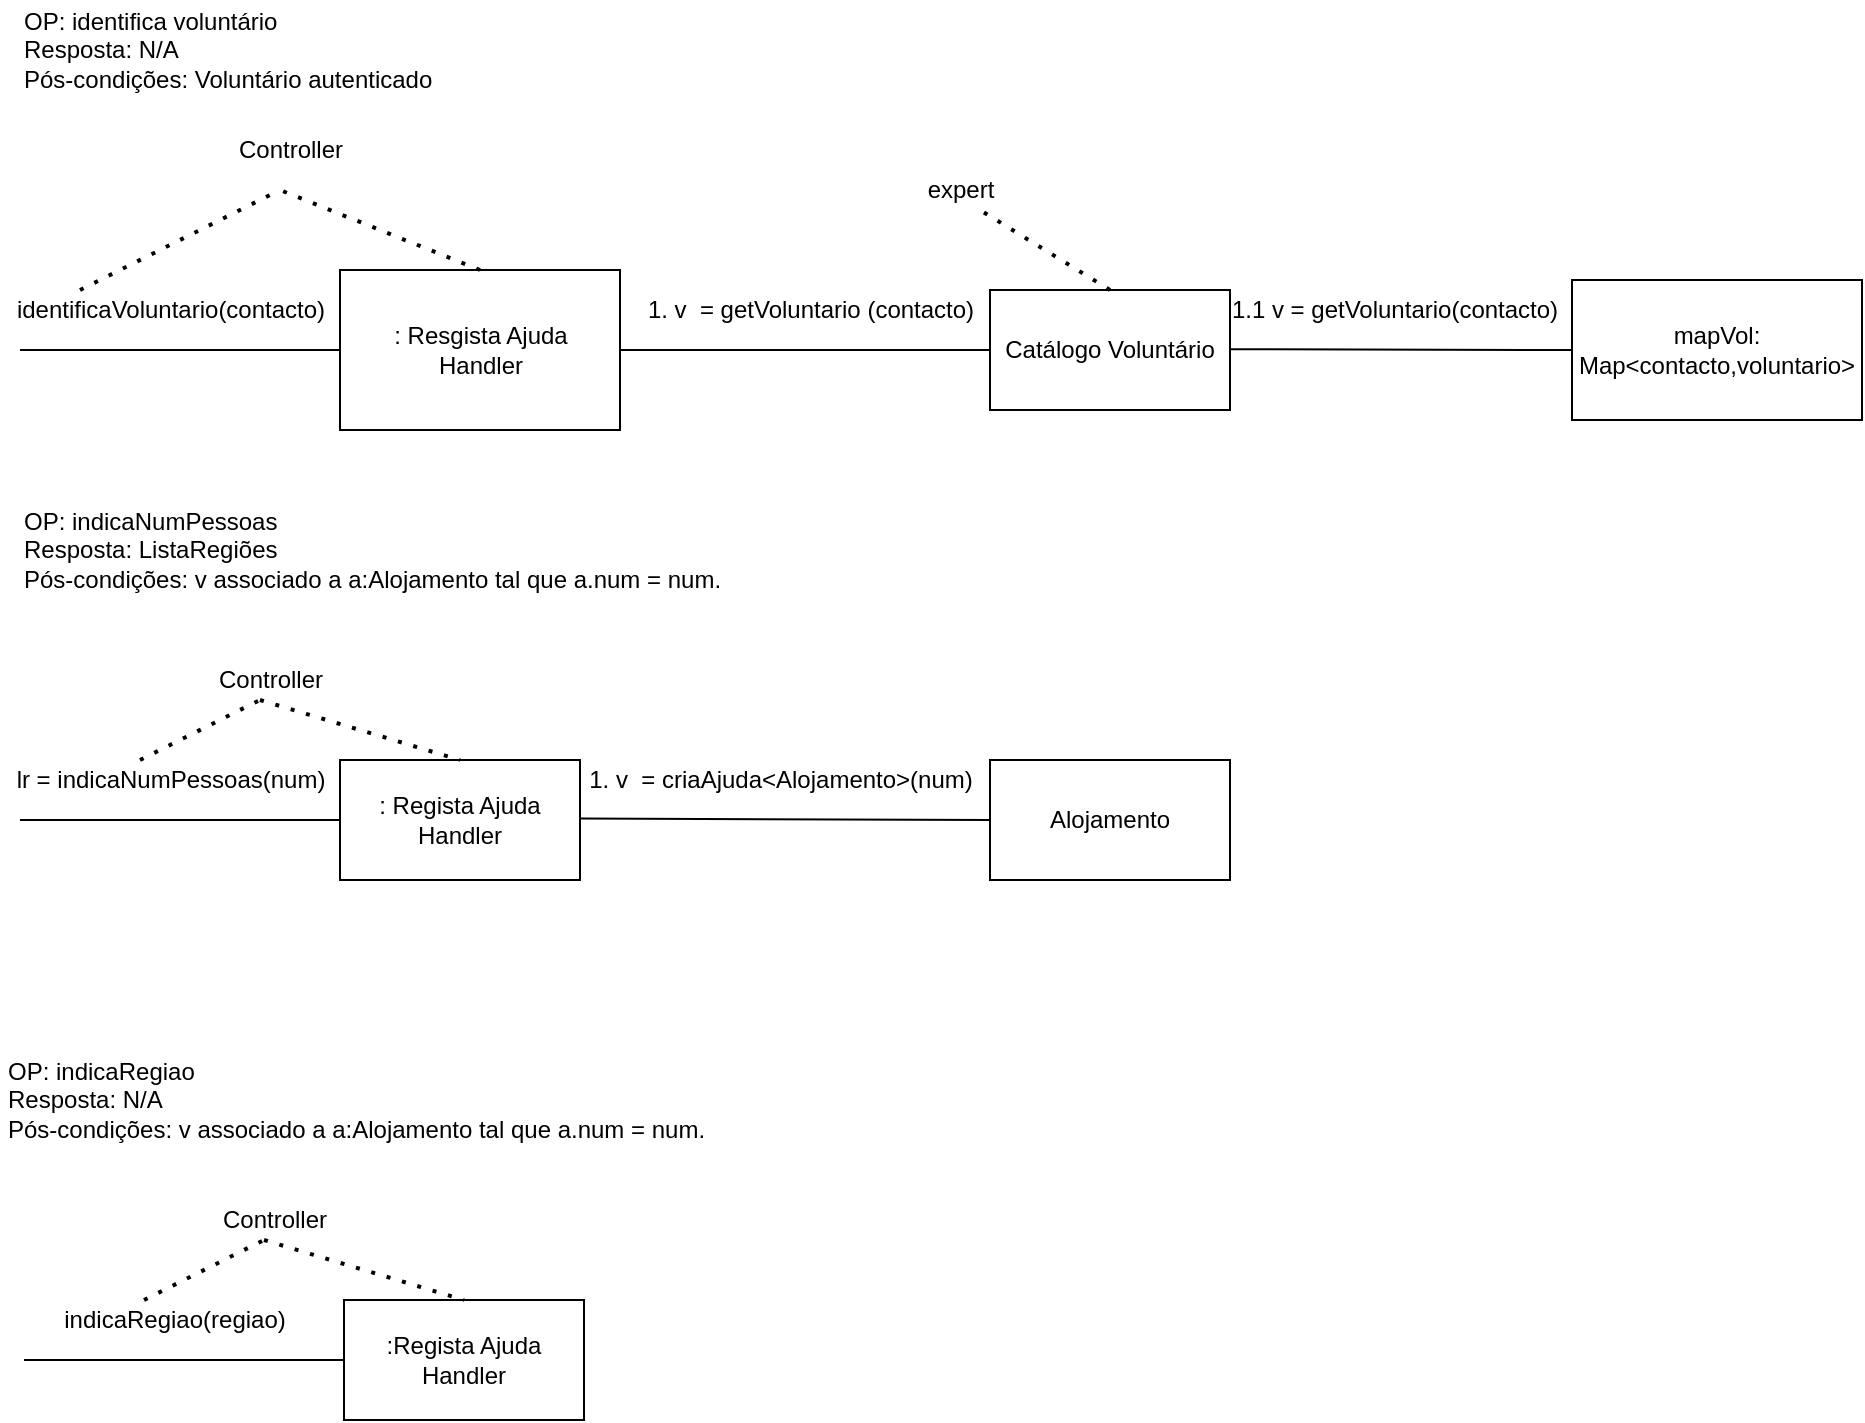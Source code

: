 <mxfile>
    <diagram id="OYfk0WZI_6KF0y1g5S_y" name="Page-1">
        <mxGraphModel dx="1084" dy="616" grid="1" gridSize="10" guides="1" tooltips="1" connect="1" arrows="1" fold="1" page="1" pageScale="1" pageWidth="1654" pageHeight="1169" math="0" shadow="0">
            <root>
                <mxCell id="0"/>
                <mxCell id="1" parent="0"/>
                <mxCell id="ihmi3CmrBaso4x8rtIR5-3" value="OP: identifica voluntário&lt;br&gt;Resposta: N/A&lt;br&gt;Pós-condições: Voluntário autenticado" style="text;html=1;align=left;verticalAlign=middle;resizable=0;points=[];autosize=1;strokeColor=none;fillColor=none;" vertex="1" parent="1">
                    <mxGeometry x="10" y="10" width="220" height="50" as="geometry"/>
                </mxCell>
                <mxCell id="ihmi3CmrBaso4x8rtIR5-4" value="identificaVoluntario(contacto)" style="text;html=1;align=center;verticalAlign=middle;resizable=0;points=[];autosize=1;strokeColor=none;fillColor=none;" vertex="1" parent="1">
                    <mxGeometry y="155" width="170" height="20" as="geometry"/>
                </mxCell>
                <mxCell id="ihmi3CmrBaso4x8rtIR5-5" value="" style="endArrow=none;html=1;endFill=0;" edge="1" parent="1">
                    <mxGeometry width="50" height="50" relative="1" as="geometry">
                        <mxPoint x="10" y="185" as="sourcePoint"/>
                        <mxPoint x="170" y="185" as="targetPoint"/>
                        <Array as="points">
                            <mxPoint x="100" y="185"/>
                        </Array>
                    </mxGeometry>
                </mxCell>
                <mxCell id="ihmi3CmrBaso4x8rtIR5-6" value="" style="rounded=0;whiteSpace=wrap;html=1;" vertex="1" parent="1">
                    <mxGeometry x="170" y="145" width="140" height="80" as="geometry"/>
                </mxCell>
                <mxCell id="ihmi3CmrBaso4x8rtIR5-7" value=": Resgista Ajuda&lt;br&gt;Handler" style="text;html=1;align=center;verticalAlign=middle;resizable=0;points=[];autosize=1;strokeColor=none;fillColor=none;" vertex="1" parent="1">
                    <mxGeometry x="190" y="170" width="100" height="30" as="geometry"/>
                </mxCell>
                <mxCell id="ihmi3CmrBaso4x8rtIR5-8" value="1. v&amp;nbsp; = getVoluntario (contacto)" style="text;html=1;align=center;verticalAlign=middle;resizable=0;points=[];autosize=1;strokeColor=none;fillColor=none;" vertex="1" parent="1">
                    <mxGeometry x="315" y="155" width="180" height="20" as="geometry"/>
                </mxCell>
                <mxCell id="ihmi3CmrBaso4x8rtIR5-9" value="" style="endArrow=none;html=1;exitX=1;exitY=0.5;exitDx=0;exitDy=0;endFill=0;" edge="1" parent="1" source="ihmi3CmrBaso4x8rtIR5-6" target="ihmi3CmrBaso4x8rtIR5-11">
                    <mxGeometry width="50" height="50" relative="1" as="geometry">
                        <mxPoint x="350" y="225" as="sourcePoint"/>
                        <mxPoint x="500" y="185" as="targetPoint"/>
                    </mxGeometry>
                </mxCell>
                <mxCell id="ihmi3CmrBaso4x8rtIR5-11" value="Catálogo Voluntário" style="rounded=0;whiteSpace=wrap;html=1;" vertex="1" parent="1">
                    <mxGeometry x="495" y="155" width="120" height="60" as="geometry"/>
                </mxCell>
                <mxCell id="ihmi3CmrBaso4x8rtIR5-14" value="" style="endArrow=none;html=1;exitX=0;exitY=0.5;exitDx=0;exitDy=0;" edge="1" parent="1" source="ihmi3CmrBaso4x8rtIR5-15">
                    <mxGeometry width="50" height="50" relative="1" as="geometry">
                        <mxPoint x="765" y="184.58" as="sourcePoint"/>
                        <mxPoint x="615" y="184.58" as="targetPoint"/>
                    </mxGeometry>
                </mxCell>
                <mxCell id="ihmi3CmrBaso4x8rtIR5-15" value="mapVol: Map&amp;lt;contacto,voluntario&amp;gt;" style="rounded=0;whiteSpace=wrap;html=1;" vertex="1" parent="1">
                    <mxGeometry x="786" y="150" width="145" height="70" as="geometry"/>
                </mxCell>
                <mxCell id="ihmi3CmrBaso4x8rtIR5-16" value="1.1 v = getVoluntario(contacto)" style="text;html=1;align=center;verticalAlign=middle;resizable=0;points=[];autosize=1;strokeColor=none;fillColor=none;" vertex="1" parent="1">
                    <mxGeometry x="607" y="155" width="180" height="20" as="geometry"/>
                </mxCell>
                <mxCell id="ihmi3CmrBaso4x8rtIR5-17" value="" style="endArrow=none;dashed=1;html=1;dashPattern=1 3;strokeWidth=2;" edge="1" parent="1">
                    <mxGeometry width="50" height="50" relative="1" as="geometry">
                        <mxPoint x="40" y="155" as="sourcePoint"/>
                        <mxPoint x="140" y="105" as="targetPoint"/>
                    </mxGeometry>
                </mxCell>
                <mxCell id="ihmi3CmrBaso4x8rtIR5-18" value="" style="endArrow=none;dashed=1;html=1;dashPattern=1 3;strokeWidth=2;exitX=0.5;exitY=0;exitDx=0;exitDy=0;" edge="1" parent="1" source="ihmi3CmrBaso4x8rtIR5-6">
                    <mxGeometry width="50" height="50" relative="1" as="geometry">
                        <mxPoint x="370" y="285" as="sourcePoint"/>
                        <mxPoint x="140" y="105" as="targetPoint"/>
                    </mxGeometry>
                </mxCell>
                <mxCell id="ihmi3CmrBaso4x8rtIR5-19" value="Controller" style="text;html=1;align=center;verticalAlign=middle;resizable=0;points=[];autosize=1;strokeColor=none;fillColor=none;" vertex="1" parent="1">
                    <mxGeometry x="110" y="75" width="70" height="20" as="geometry"/>
                </mxCell>
                <mxCell id="ihmi3CmrBaso4x8rtIR5-20" value="" style="endArrow=none;dashed=1;html=1;dashPattern=1 3;strokeWidth=2;exitX=0.5;exitY=0;exitDx=0;exitDy=0;" edge="1" parent="1" source="ihmi3CmrBaso4x8rtIR5-11">
                    <mxGeometry width="50" height="50" relative="1" as="geometry">
                        <mxPoint x="420" y="185" as="sourcePoint"/>
                        <mxPoint x="490" y="115" as="targetPoint"/>
                    </mxGeometry>
                </mxCell>
                <mxCell id="ihmi3CmrBaso4x8rtIR5-21" value="expert" style="text;html=1;align=center;verticalAlign=middle;resizable=0;points=[];autosize=1;strokeColor=none;fillColor=none;" vertex="1" parent="1">
                    <mxGeometry x="455" y="95" width="50" height="20" as="geometry"/>
                </mxCell>
                <mxCell id="ihmi3CmrBaso4x8rtIR5-22" value="OP: indicaNumPessoas&lt;br&gt;Resposta: ListaRegiões&lt;br&gt;Pós-condições:&amp;nbsp;v associado a a:Alojamento tal que a.num = num." style="text;html=1;align=left;verticalAlign=middle;resizable=0;points=[];autosize=1;strokeColor=none;fillColor=none;" vertex="1" parent="1">
                    <mxGeometry x="10" y="260" width="360" height="50" as="geometry"/>
                </mxCell>
                <mxCell id="ihmi3CmrBaso4x8rtIR5-24" value="lr = indicaNumPessoas(num)" style="text;html=1;align=center;verticalAlign=middle;resizable=0;points=[];autosize=1;strokeColor=none;fillColor=none;" vertex="1" parent="1">
                    <mxGeometry y="390" width="170" height="20" as="geometry"/>
                </mxCell>
                <mxCell id="ihmi3CmrBaso4x8rtIR5-25" value="" style="endArrow=none;html=1;" edge="1" parent="1" target="ihmi3CmrBaso4x8rtIR5-26">
                    <mxGeometry width="50" height="50" relative="1" as="geometry">
                        <mxPoint x="10" y="420" as="sourcePoint"/>
                        <mxPoint x="180" y="420" as="targetPoint"/>
                    </mxGeometry>
                </mxCell>
                <mxCell id="ihmi3CmrBaso4x8rtIR5-26" value=": Regista Ajuda&lt;br&gt;Handler" style="rounded=0;whiteSpace=wrap;html=1;" vertex="1" parent="1">
                    <mxGeometry x="170" y="390" width="120" height="60" as="geometry"/>
                </mxCell>
                <mxCell id="ihmi3CmrBaso4x8rtIR5-27" value="" style="endArrow=none;dashed=1;html=1;dashPattern=1 3;strokeWidth=2;" edge="1" parent="1">
                    <mxGeometry width="50" height="50" relative="1" as="geometry">
                        <mxPoint x="70" y="390" as="sourcePoint"/>
                        <mxPoint x="130" y="360" as="targetPoint"/>
                    </mxGeometry>
                </mxCell>
                <mxCell id="ihmi3CmrBaso4x8rtIR5-34" value="" style="endArrow=none;dashed=1;html=1;dashPattern=1 3;strokeWidth=2;entryX=0.5;entryY=0;entryDx=0;entryDy=0;" edge="1" parent="1" target="ihmi3CmrBaso4x8rtIR5-26">
                    <mxGeometry width="50" height="50" relative="1" as="geometry">
                        <mxPoint x="130" y="360" as="sourcePoint"/>
                        <mxPoint x="190" y="330" as="targetPoint"/>
                    </mxGeometry>
                </mxCell>
                <mxCell id="ihmi3CmrBaso4x8rtIR5-35" value="Controller" style="text;html=1;align=center;verticalAlign=middle;resizable=0;points=[];autosize=1;strokeColor=none;fillColor=none;" vertex="1" parent="1">
                    <mxGeometry x="100" y="340" width="70" height="20" as="geometry"/>
                </mxCell>
                <mxCell id="3" value="" style="endArrow=none;html=1;entryX=0;entryY=0.5;entryDx=0;entryDy=0;" edge="1" parent="1" target="4">
                    <mxGeometry width="50" height="50" relative="1" as="geometry">
                        <mxPoint x="290" y="419.29" as="sourcePoint"/>
                        <mxPoint x="450" y="419.29" as="targetPoint"/>
                    </mxGeometry>
                </mxCell>
                <mxCell id="4" value="Alojamento" style="rounded=0;whiteSpace=wrap;html=1;" vertex="1" parent="1">
                    <mxGeometry x="495" y="390" width="120" height="60" as="geometry"/>
                </mxCell>
                <mxCell id="5" value="1. v&amp;nbsp; = criaAjuda&amp;lt;Alojamento&amp;gt;(num)" style="text;html=1;align=center;verticalAlign=middle;resizable=0;points=[];autosize=1;strokeColor=none;fillColor=none;" vertex="1" parent="1">
                    <mxGeometry x="285" y="390" width="210" height="20" as="geometry"/>
                </mxCell>
                <mxCell id="ihmi3CmrBaso4x8rtIR5-38" value="indicaRegiao(regiao)" style="text;html=1;align=center;verticalAlign=middle;resizable=0;points=[];autosize=1;strokeColor=none;fillColor=none;" vertex="1" parent="1">
                    <mxGeometry x="22" y="660" width="130" height="20" as="geometry"/>
                </mxCell>
                <mxCell id="ihmi3CmrBaso4x8rtIR5-39" value="" style="endArrow=none;html=1;" edge="1" parent="1" target="ihmi3CmrBaso4x8rtIR5-40">
                    <mxGeometry width="50" height="50" relative="1" as="geometry">
                        <mxPoint x="12" y="690.0" as="sourcePoint"/>
                        <mxPoint x="182" y="690" as="targetPoint"/>
                    </mxGeometry>
                </mxCell>
                <mxCell id="ihmi3CmrBaso4x8rtIR5-40" value=":Regista Ajuda&lt;br&gt;Handler" style="rounded=0;whiteSpace=wrap;html=1;" vertex="1" parent="1">
                    <mxGeometry x="172" y="660" width="120" height="60" as="geometry"/>
                </mxCell>
                <mxCell id="ihmi3CmrBaso4x8rtIR5-41" value="" style="endArrow=none;dashed=1;html=1;dashPattern=1 3;strokeWidth=2;" edge="1" parent="1">
                    <mxGeometry width="50" height="50" relative="1" as="geometry">
                        <mxPoint x="72" y="660" as="sourcePoint"/>
                        <mxPoint x="132" y="630" as="targetPoint"/>
                    </mxGeometry>
                </mxCell>
                <mxCell id="ihmi3CmrBaso4x8rtIR5-42" value="" style="endArrow=none;dashed=1;html=1;dashPattern=1 3;strokeWidth=2;entryX=0.5;entryY=0;entryDx=0;entryDy=0;" edge="1" parent="1" target="ihmi3CmrBaso4x8rtIR5-40">
                    <mxGeometry width="50" height="50" relative="1" as="geometry">
                        <mxPoint x="132" y="630" as="sourcePoint"/>
                        <mxPoint x="192" y="600" as="targetPoint"/>
                    </mxGeometry>
                </mxCell>
                <mxCell id="ihmi3CmrBaso4x8rtIR5-43" value="Controller" style="text;html=1;align=center;verticalAlign=middle;resizable=0;points=[];autosize=1;strokeColor=none;fillColor=none;" vertex="1" parent="1">
                    <mxGeometry x="102" y="610" width="70" height="20" as="geometry"/>
                </mxCell>
                <mxCell id="ihmi3CmrBaso4x8rtIR5-44" value="OP: indicaRegiao&lt;br&gt;Resposta: N/A&lt;br&gt;Pós-condições:&amp;nbsp;v associado a a:Alojamento tal que a.num = num." style="text;html=1;align=left;verticalAlign=middle;resizable=0;points=[];autosize=1;strokeColor=none;fillColor=none;" vertex="1" parent="1">
                    <mxGeometry x="2" y="535" width="360" height="50" as="geometry"/>
                </mxCell>
            </root>
        </mxGraphModel>
    </diagram>
</mxfile>